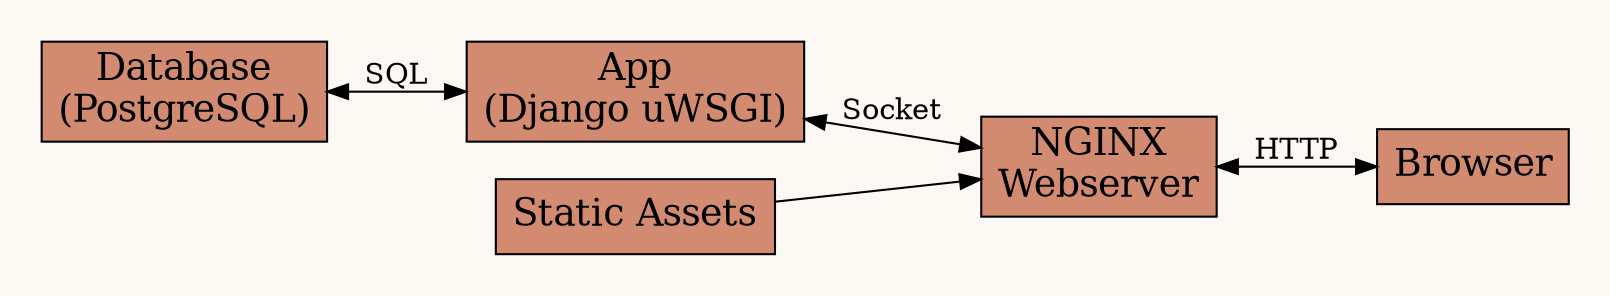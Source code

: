 digraph Application {
    bgcolor = "#fcf9f4";
    rankdir = LR;
    node[shape=box, fontsize=18, style=filled, fillcolor="#d28b71"];

    subgraph clusterClient {
    	style = invis;
    	browser [label="Browser"];
    };
    subgraph clusterServer {
	bgcolor = "#f5eeeb";
    	style = invis;
    	app [label="App\n(Django uWSGI)"];
    	database [label="Database\n(PostgreSQL)"];
    	assets [label="Static Assets"];
	webserver [label="NGINX\nWebserver"];
    };

    database -> app [label="SQL", dir="both"];
    app -> webserver [label="Socket", dir="both"];
    assets -> webserver;
    webserver -> browser [label="HTTP", dir="both"];
}
